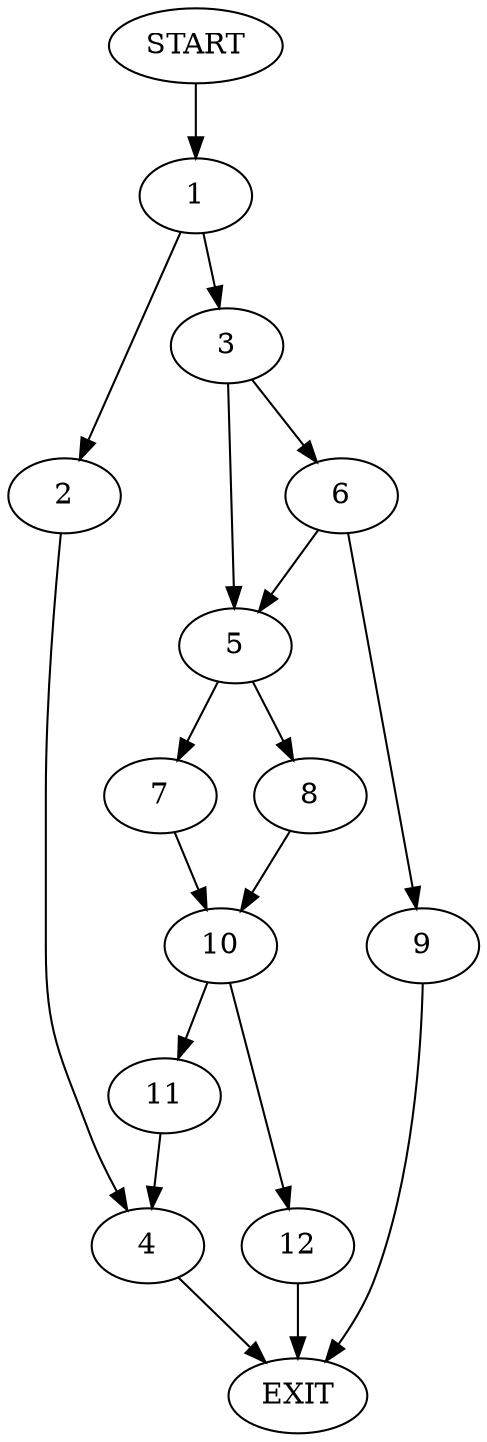 digraph {
0 [label="START"]
13 [label="EXIT"]
0 -> 1
1 -> 2
1 -> 3
2 -> 4
3 -> 5
3 -> 6
5 -> 7
5 -> 8
6 -> 9
6 -> 5
9 -> 13
8 -> 10
7 -> 10
10 -> 11
10 -> 12
12 -> 13
11 -> 4
4 -> 13
}

